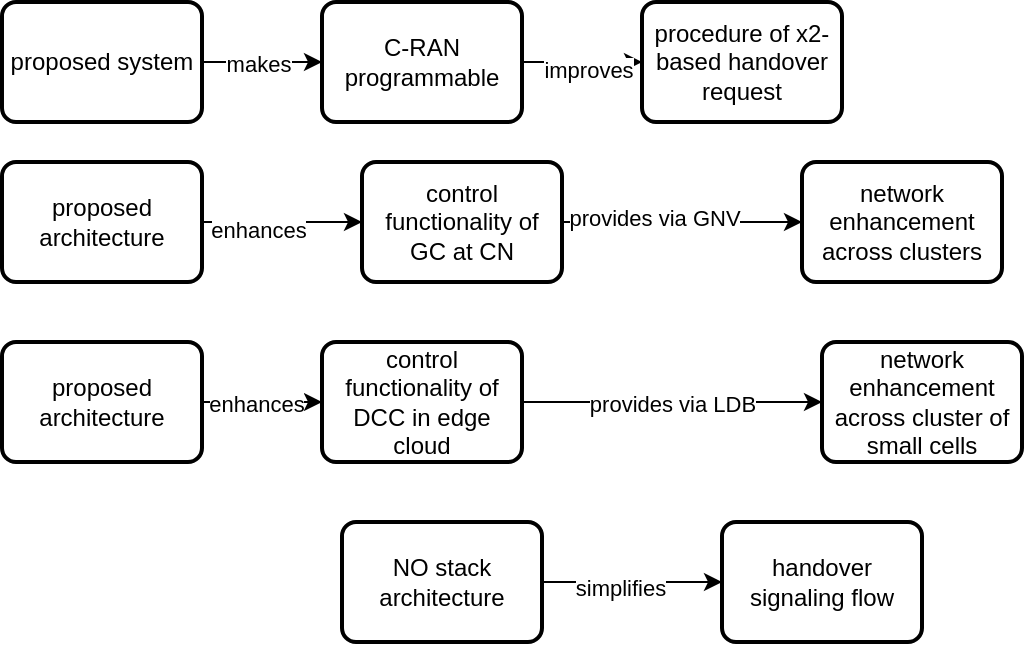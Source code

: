 <mxfile version="25.0.3">
  <diagram name="Page-1" id="FxpgJtXLfpHcVSMzrXae">
    <mxGraphModel dx="954" dy="605" grid="1" gridSize="10" guides="1" tooltips="1" connect="1" arrows="1" fold="1" page="1" pageScale="1" pageWidth="827" pageHeight="1169" math="0" shadow="0">
      <root>
        <mxCell id="0" />
        <mxCell id="1" parent="0" />
        <mxCell id="yh3nxU_gNZW9qAwghryM-3" style="edgeStyle=orthogonalEdgeStyle;rounded=0;orthogonalLoop=1;jettySize=auto;html=1;exitX=1;exitY=0.5;exitDx=0;exitDy=0;entryX=0;entryY=0.5;entryDx=0;entryDy=0;" edge="1" parent="1" source="yh3nxU_gNZW9qAwghryM-1" target="yh3nxU_gNZW9qAwghryM-2">
          <mxGeometry relative="1" as="geometry" />
        </mxCell>
        <mxCell id="yh3nxU_gNZW9qAwghryM-6" value="makes" style="edgeLabel;html=1;align=center;verticalAlign=middle;resizable=0;points=[];" vertex="1" connectable="0" parent="yh3nxU_gNZW9qAwghryM-3">
          <mxGeometry x="-0.067" y="-1" relative="1" as="geometry">
            <mxPoint as="offset" />
          </mxGeometry>
        </mxCell>
        <mxCell id="yh3nxU_gNZW9qAwghryM-1" value="proposed system" style="rounded=1;whiteSpace=wrap;html=1;absoluteArcSize=1;arcSize=14;strokeWidth=2;" vertex="1" parent="1">
          <mxGeometry x="80" y="80" width="100" height="60" as="geometry" />
        </mxCell>
        <mxCell id="yh3nxU_gNZW9qAwghryM-5" style="edgeStyle=orthogonalEdgeStyle;rounded=0;orthogonalLoop=1;jettySize=auto;html=1;exitX=1;exitY=0.5;exitDx=0;exitDy=0;entryX=0;entryY=0.5;entryDx=0;entryDy=0;" edge="1" parent="1" source="yh3nxU_gNZW9qAwghryM-2" target="yh3nxU_gNZW9qAwghryM-4">
          <mxGeometry relative="1" as="geometry" />
        </mxCell>
        <mxCell id="yh3nxU_gNZW9qAwghryM-7" value="improves" style="edgeLabel;html=1;align=center;verticalAlign=middle;resizable=0;points=[];" vertex="1" connectable="0" parent="yh3nxU_gNZW9qAwghryM-5">
          <mxGeometry x="0.1" y="-4" relative="1" as="geometry">
            <mxPoint as="offset" />
          </mxGeometry>
        </mxCell>
        <mxCell id="yh3nxU_gNZW9qAwghryM-2" value="C-RAN programmable" style="rounded=1;whiteSpace=wrap;html=1;absoluteArcSize=1;arcSize=14;strokeWidth=2;" vertex="1" parent="1">
          <mxGeometry x="240" y="80" width="100" height="60" as="geometry" />
        </mxCell>
        <mxCell id="yh3nxU_gNZW9qAwghryM-4" value="procedure of x2-based handover request" style="rounded=1;whiteSpace=wrap;html=1;absoluteArcSize=1;arcSize=14;strokeWidth=2;" vertex="1" parent="1">
          <mxGeometry x="400" y="80" width="100" height="60" as="geometry" />
        </mxCell>
        <mxCell id="yh3nxU_gNZW9qAwghryM-10" style="edgeStyle=orthogonalEdgeStyle;rounded=0;orthogonalLoop=1;jettySize=auto;html=1;exitX=1;exitY=0.5;exitDx=0;exitDy=0;entryX=0;entryY=0.5;entryDx=0;entryDy=0;" edge="1" parent="1" source="yh3nxU_gNZW9qAwghryM-8" target="yh3nxU_gNZW9qAwghryM-9">
          <mxGeometry relative="1" as="geometry" />
        </mxCell>
        <mxCell id="yh3nxU_gNZW9qAwghryM-14" value="enhances" style="edgeLabel;html=1;align=center;verticalAlign=middle;resizable=0;points=[];" vertex="1" connectable="0" parent="yh3nxU_gNZW9qAwghryM-10">
          <mxGeometry x="-0.3" y="-4" relative="1" as="geometry">
            <mxPoint as="offset" />
          </mxGeometry>
        </mxCell>
        <mxCell id="yh3nxU_gNZW9qAwghryM-8" value="proposed architecture" style="rounded=1;whiteSpace=wrap;html=1;absoluteArcSize=1;arcSize=14;strokeWidth=2;" vertex="1" parent="1">
          <mxGeometry x="80" y="160" width="100" height="60" as="geometry" />
        </mxCell>
        <mxCell id="yh3nxU_gNZW9qAwghryM-12" style="edgeStyle=orthogonalEdgeStyle;rounded=0;orthogonalLoop=1;jettySize=auto;html=1;exitX=1;exitY=0.5;exitDx=0;exitDy=0;entryX=0;entryY=0.5;entryDx=0;entryDy=0;" edge="1" parent="1" source="yh3nxU_gNZW9qAwghryM-9" target="yh3nxU_gNZW9qAwghryM-11">
          <mxGeometry relative="1" as="geometry" />
        </mxCell>
        <mxCell id="yh3nxU_gNZW9qAwghryM-13" value="provides via GNV" style="edgeLabel;html=1;align=center;verticalAlign=middle;resizable=0;points=[];" vertex="1" connectable="0" parent="yh3nxU_gNZW9qAwghryM-12">
          <mxGeometry x="-0.233" y="2" relative="1" as="geometry">
            <mxPoint as="offset" />
          </mxGeometry>
        </mxCell>
        <mxCell id="yh3nxU_gNZW9qAwghryM-9" value="control functionality of GC at CN" style="rounded=1;whiteSpace=wrap;html=1;absoluteArcSize=1;arcSize=14;strokeWidth=2;" vertex="1" parent="1">
          <mxGeometry x="260" y="160" width="100" height="60" as="geometry" />
        </mxCell>
        <mxCell id="yh3nxU_gNZW9qAwghryM-11" value="network enhancement across clusters" style="rounded=1;whiteSpace=wrap;html=1;absoluteArcSize=1;arcSize=14;strokeWidth=2;" vertex="1" parent="1">
          <mxGeometry x="480" y="160" width="100" height="60" as="geometry" />
        </mxCell>
        <mxCell id="yh3nxU_gNZW9qAwghryM-20" style="edgeStyle=orthogonalEdgeStyle;rounded=0;orthogonalLoop=1;jettySize=auto;html=1;exitX=1;exitY=0.5;exitDx=0;exitDy=0;entryX=0;entryY=0.5;entryDx=0;entryDy=0;" edge="1" parent="1" source="yh3nxU_gNZW9qAwghryM-15" target="yh3nxU_gNZW9qAwghryM-16">
          <mxGeometry relative="1" as="geometry" />
        </mxCell>
        <mxCell id="yh3nxU_gNZW9qAwghryM-22" value="enhances" style="edgeLabel;html=1;align=center;verticalAlign=middle;resizable=0;points=[];" vertex="1" connectable="0" parent="yh3nxU_gNZW9qAwghryM-20">
          <mxGeometry x="-0.1" y="-1" relative="1" as="geometry">
            <mxPoint as="offset" />
          </mxGeometry>
        </mxCell>
        <mxCell id="yh3nxU_gNZW9qAwghryM-15" value="proposed architecture" style="rounded=1;whiteSpace=wrap;html=1;absoluteArcSize=1;arcSize=14;strokeWidth=2;" vertex="1" parent="1">
          <mxGeometry x="80" y="250" width="100" height="60" as="geometry" />
        </mxCell>
        <mxCell id="yh3nxU_gNZW9qAwghryM-18" style="edgeStyle=orthogonalEdgeStyle;rounded=0;orthogonalLoop=1;jettySize=auto;html=1;exitX=1;exitY=0.5;exitDx=0;exitDy=0;entryX=0;entryY=0.5;entryDx=0;entryDy=0;" edge="1" parent="1" source="yh3nxU_gNZW9qAwghryM-16" target="yh3nxU_gNZW9qAwghryM-17">
          <mxGeometry relative="1" as="geometry" />
        </mxCell>
        <mxCell id="yh3nxU_gNZW9qAwghryM-19" value="provides via LDB" style="edgeLabel;html=1;align=center;verticalAlign=middle;resizable=0;points=[];" vertex="1" connectable="0" parent="yh3nxU_gNZW9qAwghryM-18">
          <mxGeometry y="-1" relative="1" as="geometry">
            <mxPoint as="offset" />
          </mxGeometry>
        </mxCell>
        <mxCell id="yh3nxU_gNZW9qAwghryM-16" value="control functionality of DCC in edge cloud" style="rounded=1;whiteSpace=wrap;html=1;absoluteArcSize=1;arcSize=14;strokeWidth=2;" vertex="1" parent="1">
          <mxGeometry x="240" y="250" width="100" height="60" as="geometry" />
        </mxCell>
        <mxCell id="yh3nxU_gNZW9qAwghryM-17" value="network enhancement across cluster of small cells" style="rounded=1;whiteSpace=wrap;html=1;absoluteArcSize=1;arcSize=14;strokeWidth=2;" vertex="1" parent="1">
          <mxGeometry x="490" y="250" width="100" height="60" as="geometry" />
        </mxCell>
        <mxCell id="yh3nxU_gNZW9qAwghryM-26" style="edgeStyle=orthogonalEdgeStyle;rounded=0;orthogonalLoop=1;jettySize=auto;html=1;exitX=1;exitY=0.5;exitDx=0;exitDy=0;entryX=0;entryY=0.5;entryDx=0;entryDy=0;" edge="1" parent="1" source="yh3nxU_gNZW9qAwghryM-24" target="yh3nxU_gNZW9qAwghryM-25">
          <mxGeometry relative="1" as="geometry" />
        </mxCell>
        <mxCell id="yh3nxU_gNZW9qAwghryM-28" value="simplifies" style="edgeLabel;html=1;align=center;verticalAlign=middle;resizable=0;points=[];" vertex="1" connectable="0" parent="yh3nxU_gNZW9qAwghryM-26">
          <mxGeometry x="-0.133" y="-3" relative="1" as="geometry">
            <mxPoint as="offset" />
          </mxGeometry>
        </mxCell>
        <mxCell id="yh3nxU_gNZW9qAwghryM-24" value="NO stack architecture" style="rounded=1;whiteSpace=wrap;html=1;absoluteArcSize=1;arcSize=14;strokeWidth=2;" vertex="1" parent="1">
          <mxGeometry x="250" y="340" width="100" height="60" as="geometry" />
        </mxCell>
        <mxCell id="yh3nxU_gNZW9qAwghryM-25" value="handover signaling flow" style="rounded=1;whiteSpace=wrap;html=1;absoluteArcSize=1;arcSize=14;strokeWidth=2;" vertex="1" parent="1">
          <mxGeometry x="440" y="340" width="100" height="60" as="geometry" />
        </mxCell>
      </root>
    </mxGraphModel>
  </diagram>
</mxfile>
